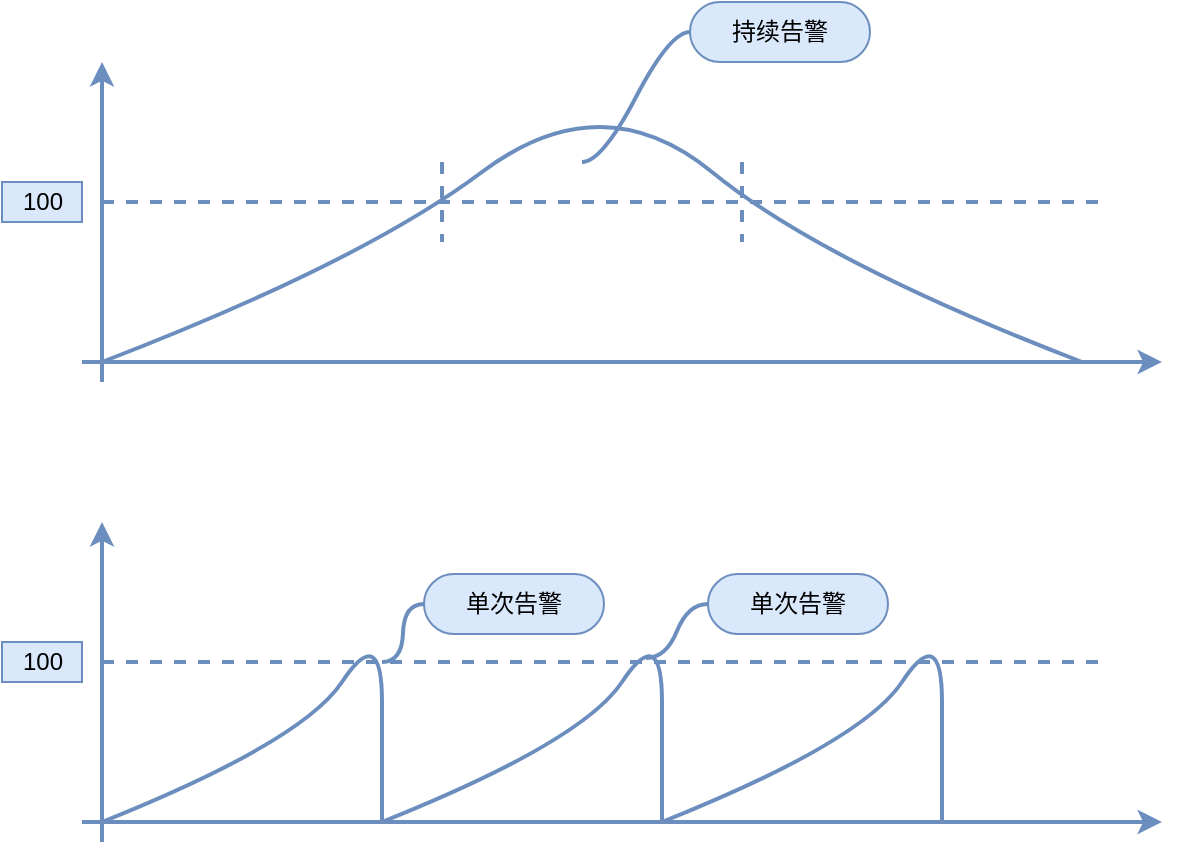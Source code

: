 <mxfile version="12.9.9" type="github">
  <diagram id="bKfpo3g62JLMTrmlGt0G" name="Page-1">
    <mxGraphModel dx="1348" dy="753" grid="1" gridSize="10" guides="1" tooltips="1" connect="1" arrows="1" fold="1" page="1" pageScale="1" pageWidth="827" pageHeight="1169" math="0" shadow="0">
      <root>
        <mxCell id="0" />
        <mxCell id="1" parent="0" />
        <mxCell id="XN54JSFrq8L8oCS_O7Hx-1" value="" style="endArrow=classic;html=1;strokeWidth=2;fillColor=#dae8fc;strokeColor=#6c8ebf;" edge="1" parent="1">
          <mxGeometry width="50" height="50" relative="1" as="geometry">
            <mxPoint x="110" y="390" as="sourcePoint" />
            <mxPoint x="650" y="390" as="targetPoint" />
          </mxGeometry>
        </mxCell>
        <mxCell id="XN54JSFrq8L8oCS_O7Hx-2" value="" style="endArrow=classic;html=1;strokeWidth=2;fillColor=#dae8fc;strokeColor=#6c8ebf;" edge="1" parent="1">
          <mxGeometry width="50" height="50" relative="1" as="geometry">
            <mxPoint x="120" y="400" as="sourcePoint" />
            <mxPoint x="120" y="240" as="targetPoint" />
          </mxGeometry>
        </mxCell>
        <mxCell id="XN54JSFrq8L8oCS_O7Hx-3" value="" style="curved=1;endArrow=none;html=1;endFill=0;strokeWidth=2;fillColor=#dae8fc;strokeColor=#6c8ebf;" edge="1" parent="1">
          <mxGeometry width="50" height="50" relative="1" as="geometry">
            <mxPoint x="120" y="390" as="sourcePoint" />
            <mxPoint x="610" y="390" as="targetPoint" />
            <Array as="points">
              <mxPoint x="250" y="340" />
              <mxPoint x="370" y="250" />
              <mxPoint x="480" y="340" />
            </Array>
          </mxGeometry>
        </mxCell>
        <mxCell id="XN54JSFrq8L8oCS_O7Hx-4" value="" style="endArrow=none;dashed=1;html=1;strokeWidth=2;fillColor=#dae8fc;strokeColor=#6c8ebf;" edge="1" parent="1">
          <mxGeometry width="50" height="50" relative="1" as="geometry">
            <mxPoint x="120" y="310" as="sourcePoint" />
            <mxPoint x="620" y="310" as="targetPoint" />
          </mxGeometry>
        </mxCell>
        <mxCell id="XN54JSFrq8L8oCS_O7Hx-6" value="100" style="text;html=1;align=center;verticalAlign=middle;resizable=0;points=[];autosize=1;fillColor=#dae8fc;strokeColor=#6c8ebf;" vertex="1" parent="1">
          <mxGeometry x="70" y="300" width="40" height="20" as="geometry" />
        </mxCell>
        <mxCell id="XN54JSFrq8L8oCS_O7Hx-7" value="" style="endArrow=classic;html=1;strokeWidth=2;fillColor=#dae8fc;strokeColor=#6c8ebf;" edge="1" parent="1">
          <mxGeometry width="50" height="50" relative="1" as="geometry">
            <mxPoint x="110" y="620" as="sourcePoint" />
            <mxPoint x="650" y="620" as="targetPoint" />
          </mxGeometry>
        </mxCell>
        <mxCell id="XN54JSFrq8L8oCS_O7Hx-8" value="" style="endArrow=classic;html=1;strokeWidth=2;fillColor=#dae8fc;strokeColor=#6c8ebf;" edge="1" parent="1">
          <mxGeometry width="50" height="50" relative="1" as="geometry">
            <mxPoint x="120" y="630" as="sourcePoint" />
            <mxPoint x="120" y="470" as="targetPoint" />
          </mxGeometry>
        </mxCell>
        <mxCell id="XN54JSFrq8L8oCS_O7Hx-9" value="" style="curved=1;endArrow=none;html=1;endFill=0;strokeWidth=2;fillColor=#dae8fc;strokeColor=#6c8ebf;" edge="1" parent="1">
          <mxGeometry width="50" height="50" relative="1" as="geometry">
            <mxPoint x="120" y="620" as="sourcePoint" />
            <mxPoint x="260" y="620" as="targetPoint" />
            <Array as="points">
              <mxPoint x="220" y="580" />
              <mxPoint x="260" y="520" />
              <mxPoint x="260" y="600" />
            </Array>
          </mxGeometry>
        </mxCell>
        <mxCell id="XN54JSFrq8L8oCS_O7Hx-10" value="" style="endArrow=none;dashed=1;html=1;strokeWidth=2;fillColor=#dae8fc;strokeColor=#6c8ebf;" edge="1" parent="1">
          <mxGeometry width="50" height="50" relative="1" as="geometry">
            <mxPoint x="120" y="540" as="sourcePoint" />
            <mxPoint x="620" y="540" as="targetPoint" />
          </mxGeometry>
        </mxCell>
        <mxCell id="XN54JSFrq8L8oCS_O7Hx-11" value="100" style="text;html=1;align=center;verticalAlign=middle;resizable=0;points=[];autosize=1;fillColor=#dae8fc;strokeColor=#6c8ebf;" vertex="1" parent="1">
          <mxGeometry x="70" y="530" width="40" height="20" as="geometry" />
        </mxCell>
        <mxCell id="XN54JSFrq8L8oCS_O7Hx-12" value="" style="curved=1;endArrow=none;html=1;endFill=0;strokeWidth=2;fillColor=#dae8fc;strokeColor=#6c8ebf;" edge="1" parent="1">
          <mxGeometry width="50" height="50" relative="1" as="geometry">
            <mxPoint x="260" y="620" as="sourcePoint" />
            <mxPoint x="400" y="620" as="targetPoint" />
            <Array as="points">
              <mxPoint x="360" y="580" />
              <mxPoint x="400" y="520" />
              <mxPoint x="400" y="600" />
            </Array>
          </mxGeometry>
        </mxCell>
        <mxCell id="XN54JSFrq8L8oCS_O7Hx-13" value="" style="curved=1;endArrow=none;html=1;endFill=0;strokeWidth=2;fillColor=#dae8fc;strokeColor=#6c8ebf;" edge="1" parent="1">
          <mxGeometry width="50" height="50" relative="1" as="geometry">
            <mxPoint x="400" y="620" as="sourcePoint" />
            <mxPoint x="540" y="620" as="targetPoint" />
            <Array as="points">
              <mxPoint x="500" y="580" />
              <mxPoint x="540" y="520" />
              <mxPoint x="540" y="600" />
            </Array>
          </mxGeometry>
        </mxCell>
        <mxCell id="XN54JSFrq8L8oCS_O7Hx-16" value="持续告警" style="whiteSpace=wrap;html=1;rounded=1;arcSize=50;align=center;verticalAlign=middle;strokeWidth=1;autosize=1;spacing=4;treeFolding=1;treeMoving=1;newEdgeStyle={&quot;edgeStyle&quot;:&quot;entityRelationEdgeStyle&quot;,&quot;startArrow&quot;:&quot;none&quot;,&quot;endArrow&quot;:&quot;none&quot;,&quot;segment&quot;:10,&quot;curved&quot;:1};fillColor=#dae8fc;strokeColor=#6c8ebf;" vertex="1" parent="1">
          <mxGeometry x="414" y="210" width="90" height="30" as="geometry" />
        </mxCell>
        <mxCell id="XN54JSFrq8L8oCS_O7Hx-17" value="" style="edgeStyle=entityRelationEdgeStyle;startArrow=none;endArrow=none;segment=10;curved=1;strokeWidth=2;fillColor=#dae8fc;strokeColor=#6c8ebf;" edge="1" target="XN54JSFrq8L8oCS_O7Hx-16" parent="1">
          <mxGeometry relative="1" as="geometry">
            <mxPoint x="360" y="290" as="sourcePoint" />
          </mxGeometry>
        </mxCell>
        <mxCell id="XN54JSFrq8L8oCS_O7Hx-19" value="" style="endArrow=none;dashed=1;html=1;strokeWidth=2;fillColor=#dae8fc;strokeColor=#6c8ebf;" edge="1" parent="1">
          <mxGeometry width="50" height="50" relative="1" as="geometry">
            <mxPoint x="290" y="290" as="sourcePoint" />
            <mxPoint x="290" y="330" as="targetPoint" />
          </mxGeometry>
        </mxCell>
        <mxCell id="XN54JSFrq8L8oCS_O7Hx-22" value="" style="endArrow=none;dashed=1;html=1;strokeWidth=2;fillColor=#dae8fc;strokeColor=#6c8ebf;" edge="1" parent="1">
          <mxGeometry width="50" height="50" relative="1" as="geometry">
            <mxPoint x="440" y="290" as="sourcePoint" />
            <mxPoint x="440" y="330" as="targetPoint" />
          </mxGeometry>
        </mxCell>
        <mxCell id="XN54JSFrq8L8oCS_O7Hx-24" value="单次告警" style="whiteSpace=wrap;html=1;rounded=1;arcSize=50;align=center;verticalAlign=middle;strokeWidth=1;autosize=1;spacing=4;treeFolding=1;treeMoving=1;newEdgeStyle={&quot;edgeStyle&quot;:&quot;entityRelationEdgeStyle&quot;,&quot;startArrow&quot;:&quot;none&quot;,&quot;endArrow&quot;:&quot;none&quot;,&quot;segment&quot;:10,&quot;curved&quot;:1};fillColor=#dae8fc;strokeColor=#6c8ebf;" vertex="1" parent="1">
          <mxGeometry x="281" y="496" width="90" height="30" as="geometry" />
        </mxCell>
        <mxCell id="XN54JSFrq8L8oCS_O7Hx-25" value="" style="edgeStyle=entityRelationEdgeStyle;startArrow=none;endArrow=none;segment=10;curved=1;strokeWidth=2;fillColor=#dae8fc;strokeColor=#6c8ebf;" edge="1" target="XN54JSFrq8L8oCS_O7Hx-24" parent="1">
          <mxGeometry relative="1" as="geometry">
            <mxPoint x="260" y="540" as="sourcePoint" />
          </mxGeometry>
        </mxCell>
        <mxCell id="XN54JSFrq8L8oCS_O7Hx-27" value="单次告警" style="whiteSpace=wrap;html=1;rounded=1;arcSize=50;align=center;verticalAlign=middle;strokeWidth=1;autosize=1;spacing=4;treeFolding=1;treeMoving=1;newEdgeStyle={&quot;edgeStyle&quot;:&quot;entityRelationEdgeStyle&quot;,&quot;startArrow&quot;:&quot;none&quot;,&quot;endArrow&quot;:&quot;none&quot;,&quot;segment&quot;:10,&quot;curved&quot;:1};fillColor=#dae8fc;strokeColor=#6c8ebf;" vertex="1" parent="1">
          <mxGeometry x="423" y="496" width="90" height="30" as="geometry" />
        </mxCell>
        <mxCell id="XN54JSFrq8L8oCS_O7Hx-28" value="" style="edgeStyle=entityRelationEdgeStyle;startArrow=none;endArrow=none;segment=10;curved=1;strokeWidth=2;fillColor=#dae8fc;strokeColor=#6c8ebf;" edge="1" target="XN54JSFrq8L8oCS_O7Hx-27" parent="1">
          <mxGeometry relative="1" as="geometry">
            <mxPoint x="392" y="538" as="sourcePoint" />
          </mxGeometry>
        </mxCell>
      </root>
    </mxGraphModel>
  </diagram>
</mxfile>
